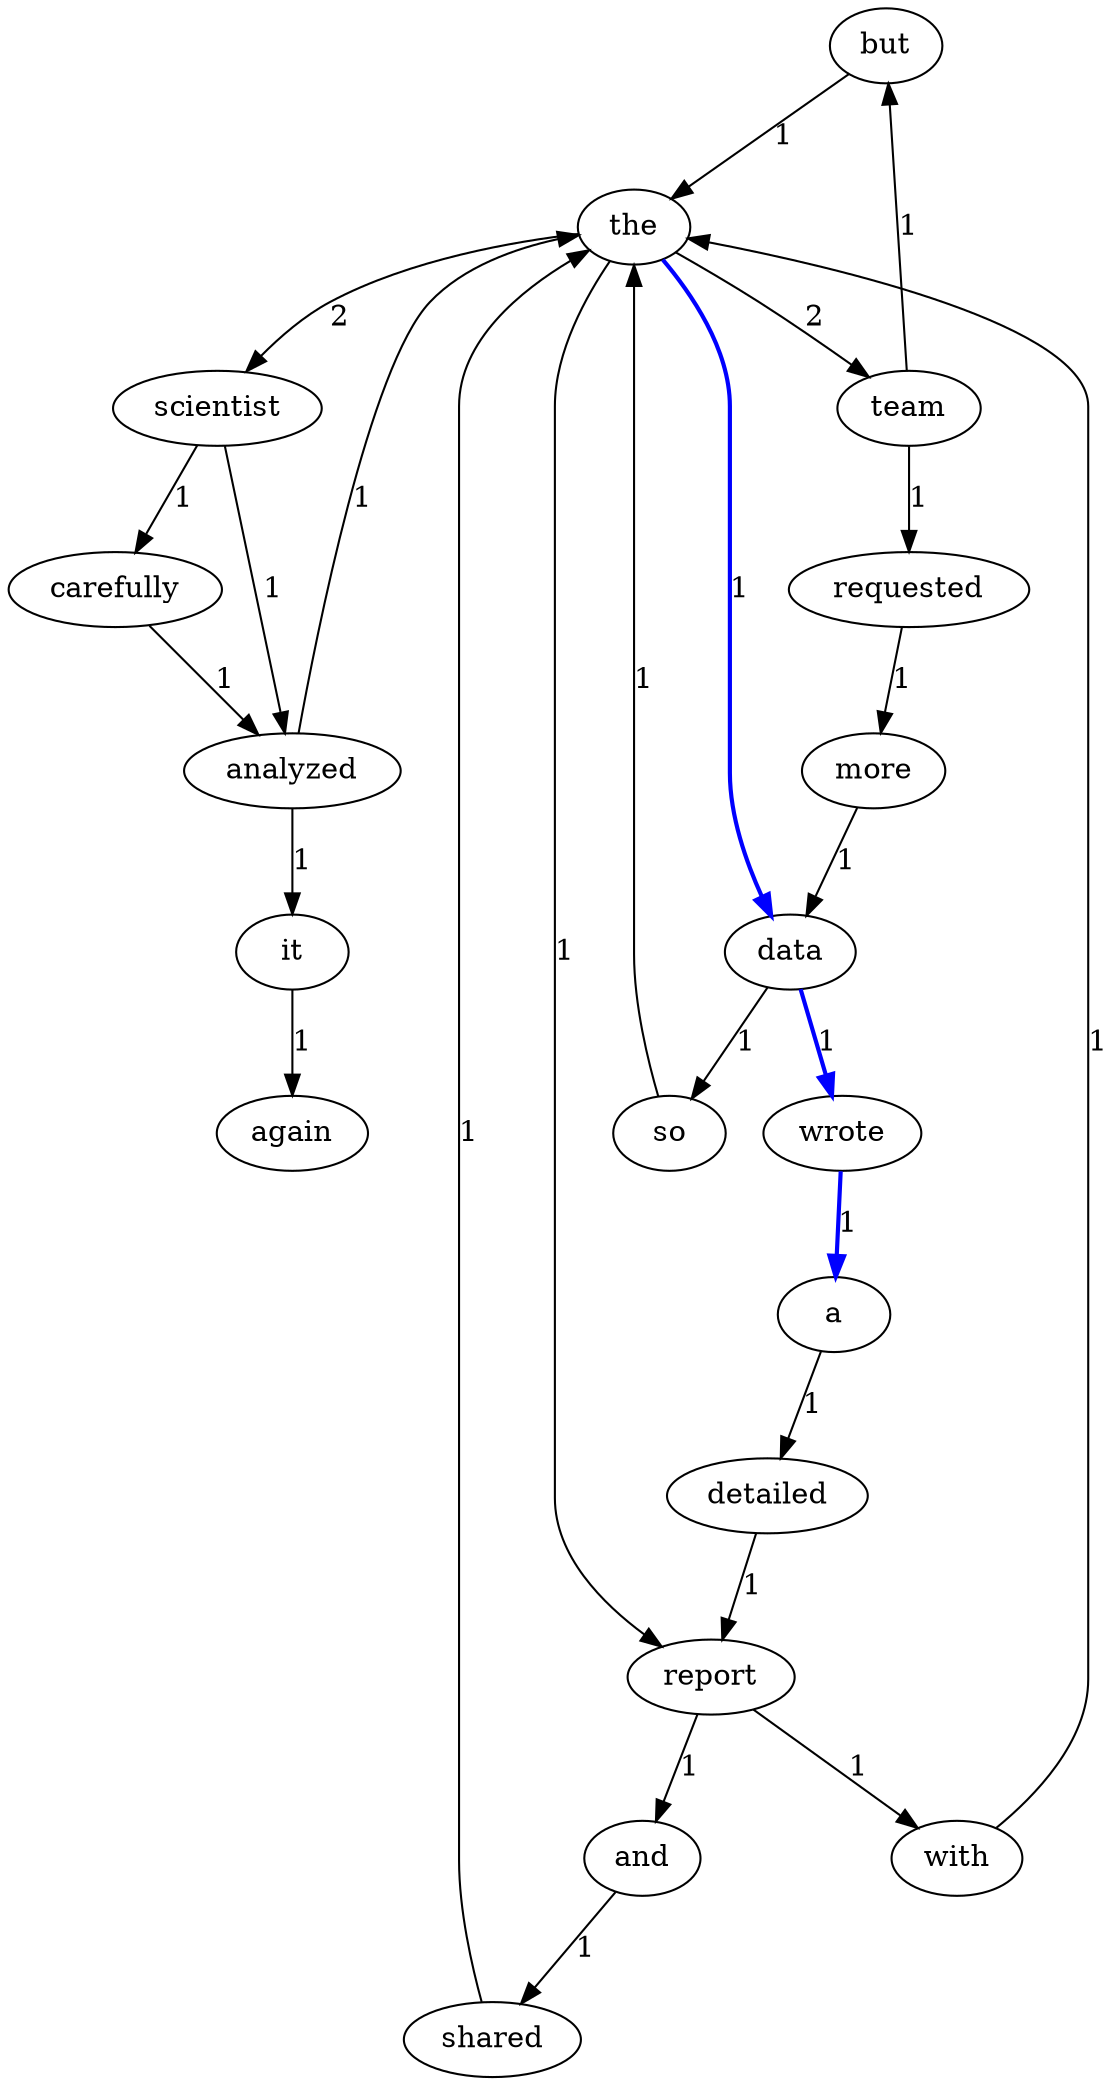 strict digraph G {
  but [ label="but" ];
  the [ label="the" ];
  a [ label="a" ];
  detailed [ label="detailed" ];
  shared [ label="shared" ];
  data [ label="data" ];
  wrote [ label="wrote" ];
  so [ label="so" ];
  carefully [ label="carefully" ];
  analyzed [ label="analyzed" ];
  scientist [ label="scientist" ];
  more [ label="more" ];
  it [ label="it" ];
  team [ label="team" ];
  requested [ label="requested" ];
  again [ label="again" ];
  report [ label="report" ];
  with [ label="with" ];
  and [ label="and" ];
  but -> the [ label="1" ];
  a -> detailed [ label="1" ];
  shared -> the [ label="1" ];
  data -> wrote [ label="1" color="blue" penwidth="2" ];
  data -> so [ label="1" ];
  carefully -> analyzed [ label="1" ];
  scientist -> carefully [ label="1" ];
  scientist -> analyzed [ label="1" ];
  more -> data [ label="1" ];
  wrote -> a [ label="1" color="blue" penwidth="2" ];
  analyzed -> the [ label="1" ];
  analyzed -> it [ label="1" ];
  team -> but [ label="1" ];
  team -> requested [ label="1" ];
  it -> again [ label="1" ];
  the -> data [ label="1" color="blue" penwidth="2" ];
  the -> scientist [ label="2" ];
  the -> report [ label="1" ];
  the -> team [ label="2" ];
  with -> the [ label="1" ];
  requested -> more [ label="1" ];
  detailed -> report [ label="1" ];
  and -> shared [ label="1" ];
  report -> with [ label="1" ];
  report -> and [ label="1" ];
  so -> the [ label="1" ];
}
